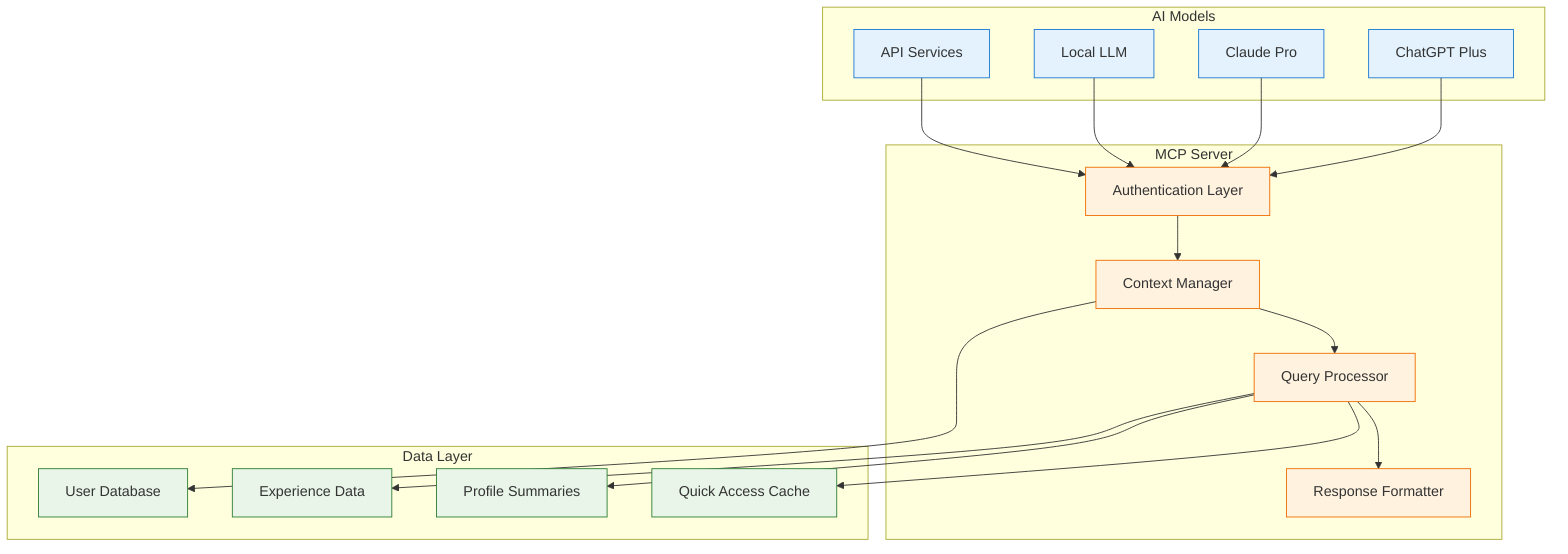 graph TB
    subgraph "AI Models"
        A[ChatGPT Plus]
        B[Claude Pro]
        C[Local LLM]
        D[API Services]
    end
    
    subgraph "MCP Server"
        E[Authentication Layer]
        F[Context Manager]
        G[Query Processor]
        H[Response Formatter]
    end
    
    subgraph "Data Layer"
        I[User Database]
        J[Experience Data]
        K[Profile Summaries]
        L[Quick Access Cache]
    end
    
    A --> E
    B --> E
    C --> E
    D --> E
    
    E --> F
    F --> G
    G --> H
    
    F --> I
    G --> J
    G --> K
    G --> L
    
    classDef ai fill:#e3f2fd,stroke:#1976d2
    classDef mcp fill:#fff3e0,stroke:#ef6c00
    classDef data fill:#e8f5e8,stroke:#2e7d32
    
    class A,B,C,D ai
    class E,F,G,H mcp
    class I,J,K,L data